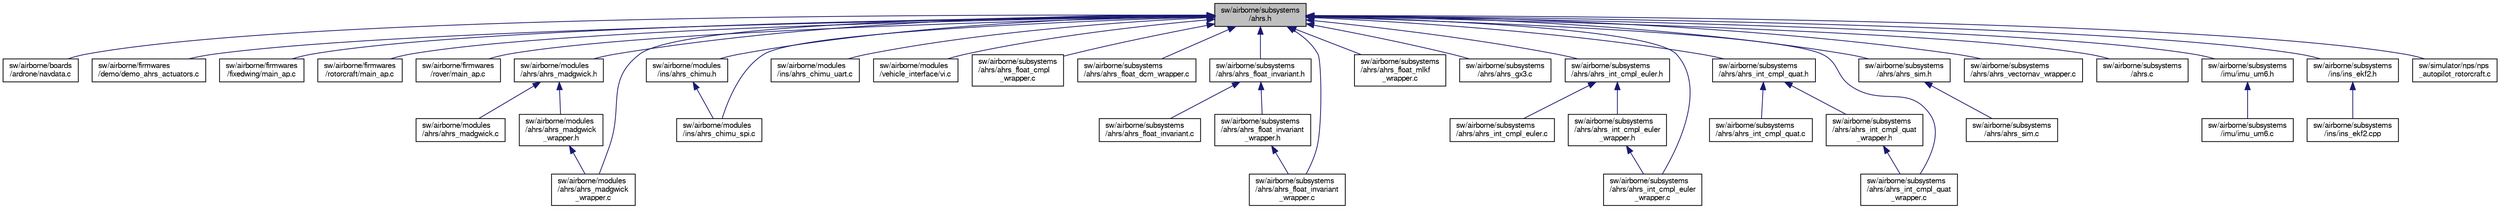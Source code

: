 digraph "sw/airborne/subsystems/ahrs.h"
{
  edge [fontname="FreeSans",fontsize="10",labelfontname="FreeSans",labelfontsize="10"];
  node [fontname="FreeSans",fontsize="10",shape=record];
  Node1 [label="sw/airborne/subsystems\l/ahrs.h",height=0.2,width=0.4,color="black", fillcolor="grey75", style="filled", fontcolor="black"];
  Node1 -> Node2 [dir="back",color="midnightblue",fontsize="10",style="solid",fontname="FreeSans"];
  Node2 [label="sw/airborne/boards\l/ardrone/navdata.c",height=0.2,width=0.4,color="black", fillcolor="white", style="filled",URL="$navdata_8c.html",tooltip="ARDrone2 navdata aquisition driver. "];
  Node1 -> Node3 [dir="back",color="midnightblue",fontsize="10",style="solid",fontname="FreeSans"];
  Node3 [label="sw/airborne/firmwares\l/demo/demo_ahrs_actuators.c",height=0.2,width=0.4,color="black", fillcolor="white", style="filled",URL="$demo__ahrs__actuators_8c.html",tooltip="Demo prog with ahrs and simple roll/pitch commands to actuators. "];
  Node1 -> Node4 [dir="back",color="midnightblue",fontsize="10",style="solid",fontname="FreeSans"];
  Node4 [label="sw/airborne/firmwares\l/fixedwing/main_ap.c",height=0.2,width=0.4,color="black", fillcolor="white", style="filled",URL="$fixedwing_2main__ap_8c.html",tooltip="AP ( AutoPilot ) tasks. "];
  Node1 -> Node5 [dir="back",color="midnightblue",fontsize="10",style="solid",fontname="FreeSans"];
  Node5 [label="sw/airborne/firmwares\l/rotorcraft/main_ap.c",height=0.2,width=0.4,color="black", fillcolor="white", style="filled",URL="$rotorcraft_2main__ap_8c.html",tooltip="Rotorcraft main loop. "];
  Node1 -> Node6 [dir="back",color="midnightblue",fontsize="10",style="solid",fontname="FreeSans"];
  Node6 [label="sw/airborne/firmwares\l/rover/main_ap.c",height=0.2,width=0.4,color="black", fillcolor="white", style="filled",URL="$rover_2main__ap_8c.html",tooltip="Rover main loop. "];
  Node1 -> Node7 [dir="back",color="midnightblue",fontsize="10",style="solid",fontname="FreeSans"];
  Node7 [label="sw/airborne/modules\l/ahrs/ahrs_madgwick.h",height=0.2,width=0.4,color="black", fillcolor="white", style="filled",URL="$ahrs__madgwick_8h.html",tooltip="AHRS using Madgwick implementation. "];
  Node7 -> Node8 [dir="back",color="midnightblue",fontsize="10",style="solid",fontname="FreeSans"];
  Node8 [label="sw/airborne/modules\l/ahrs/ahrs_madgwick.c",height=0.2,width=0.4,color="black", fillcolor="white", style="filled",URL="$ahrs__madgwick_8c.html"];
  Node7 -> Node9 [dir="back",color="midnightblue",fontsize="10",style="solid",fontname="FreeSans"];
  Node9 [label="sw/airborne/modules\l/ahrs/ahrs_madgwick\l_wrapper.h",height=0.2,width=0.4,color="black", fillcolor="white", style="filled",URL="$ahrs__madgwick__wrapper_8h.html",tooltip="Paparazzi specific wrapper to run Madgwick ahrs filter. "];
  Node9 -> Node10 [dir="back",color="midnightblue",fontsize="10",style="solid",fontname="FreeSans"];
  Node10 [label="sw/airborne/modules\l/ahrs/ahrs_madgwick\l_wrapper.c",height=0.2,width=0.4,color="black", fillcolor="white", style="filled",URL="$ahrs__madgwick__wrapper_8c.html",tooltip="Paparazzi specific wrapper to run Madgwick ahrs filter. "];
  Node1 -> Node10 [dir="back",color="midnightblue",fontsize="10",style="solid",fontname="FreeSans"];
  Node1 -> Node11 [dir="back",color="midnightblue",fontsize="10",style="solid",fontname="FreeSans"];
  Node11 [label="sw/airborne/modules\l/ins/ahrs_chimu.h",height=0.2,width=0.4,color="black", fillcolor="white", style="filled",URL="$ahrs__chimu_8h.html"];
  Node11 -> Node12 [dir="back",color="midnightblue",fontsize="10",style="solid",fontname="FreeSans"];
  Node12 [label="sw/airborne/modules\l/ins/ahrs_chimu_spi.c",height=0.2,width=0.4,color="black", fillcolor="white", style="filled",URL="$ahrs__chimu__spi_8c.html"];
  Node1 -> Node12 [dir="back",color="midnightblue",fontsize="10",style="solid",fontname="FreeSans"];
  Node1 -> Node13 [dir="back",color="midnightblue",fontsize="10",style="solid",fontname="FreeSans"];
  Node13 [label="sw/airborne/modules\l/ins/ahrs_chimu_uart.c",height=0.2,width=0.4,color="black", fillcolor="white", style="filled",URL="$ahrs__chimu__uart_8c.html"];
  Node1 -> Node14 [dir="back",color="midnightblue",fontsize="10",style="solid",fontname="FreeSans"];
  Node14 [label="sw/airborne/modules\l/vehicle_interface/vi.c",height=0.2,width=0.4,color="black", fillcolor="white", style="filled",URL="$vi_8c.html"];
  Node1 -> Node15 [dir="back",color="midnightblue",fontsize="10",style="solid",fontname="FreeSans"];
  Node15 [label="sw/airborne/subsystems\l/ahrs/ahrs_float_cmpl\l_wrapper.c",height=0.2,width=0.4,color="black", fillcolor="white", style="filled",URL="$ahrs__float__cmpl__wrapper_8c.html",tooltip="Paparazzi specific wrapper to run floating point complementary filter. "];
  Node1 -> Node16 [dir="back",color="midnightblue",fontsize="10",style="solid",fontname="FreeSans"];
  Node16 [label="sw/airborne/subsystems\l/ahrs/ahrs_float_dcm_wrapper.c",height=0.2,width=0.4,color="black", fillcolor="white", style="filled",URL="$ahrs__float__dcm__wrapper_8c.html",tooltip="Paparazzi specific wrapper to run floating point complementary filter. "];
  Node1 -> Node17 [dir="back",color="midnightblue",fontsize="10",style="solid",fontname="FreeSans"];
  Node17 [label="sw/airborne/subsystems\l/ahrs/ahrs_float_invariant.h",height=0.2,width=0.4,color="black", fillcolor="white", style="filled",URL="$ahrs__float__invariant_8h.html",tooltip="AHRS using invariant filter. "];
  Node17 -> Node18 [dir="back",color="midnightblue",fontsize="10",style="solid",fontname="FreeSans"];
  Node18 [label="sw/airborne/subsystems\l/ahrs/ahrs_float_invariant.c",height=0.2,width=0.4,color="black", fillcolor="white", style="filled",URL="$ahrs__float__invariant_8c.html"];
  Node17 -> Node19 [dir="back",color="midnightblue",fontsize="10",style="solid",fontname="FreeSans"];
  Node19 [label="sw/airborne/subsystems\l/ahrs/ahrs_float_invariant\l_wrapper.h",height=0.2,width=0.4,color="black", fillcolor="white", style="filled",URL="$ahrs__float__invariant__wrapper_8h.html",tooltip="Paparazzi specific wrapper to run INVARIANT ahrs filter. "];
  Node19 -> Node20 [dir="back",color="midnightblue",fontsize="10",style="solid",fontname="FreeSans"];
  Node20 [label="sw/airborne/subsystems\l/ahrs/ahrs_float_invariant\l_wrapper.c",height=0.2,width=0.4,color="black", fillcolor="white", style="filled",URL="$ahrs__float__invariant__wrapper_8c.html",tooltip="Paparazzi specific wrapper to run INVARIANT ahrs filter. "];
  Node1 -> Node20 [dir="back",color="midnightblue",fontsize="10",style="solid",fontname="FreeSans"];
  Node1 -> Node21 [dir="back",color="midnightblue",fontsize="10",style="solid",fontname="FreeSans"];
  Node21 [label="sw/airborne/subsystems\l/ahrs/ahrs_float_mlkf\l_wrapper.c",height=0.2,width=0.4,color="black", fillcolor="white", style="filled",URL="$ahrs__float__mlkf__wrapper_8c.html",tooltip="Paparazzi specific wrapper to run MLKF filter. "];
  Node1 -> Node22 [dir="back",color="midnightblue",fontsize="10",style="solid",fontname="FreeSans"];
  Node22 [label="sw/airborne/subsystems\l/ahrs/ahrs_gx3.c",height=0.2,width=0.4,color="black", fillcolor="white", style="filled",URL="$ahrs__gx3_8c.html",tooltip="Driver for Microstrain GX3 IMU/AHRS subsystem. "];
  Node1 -> Node23 [dir="back",color="midnightblue",fontsize="10",style="solid",fontname="FreeSans"];
  Node23 [label="sw/airborne/subsystems\l/ahrs/ahrs_int_cmpl_euler.h",height=0.2,width=0.4,color="black", fillcolor="white", style="filled",URL="$ahrs__int__cmpl__euler_8h.html",tooltip="Complementary filter in euler representation (fixed-point). "];
  Node23 -> Node24 [dir="back",color="midnightblue",fontsize="10",style="solid",fontname="FreeSans"];
  Node24 [label="sw/airborne/subsystems\l/ahrs/ahrs_int_cmpl_euler.c",height=0.2,width=0.4,color="black", fillcolor="white", style="filled",URL="$ahrs__int__cmpl__euler_8c.html",tooltip="Complementary filter in euler representation (fixed-point). "];
  Node23 -> Node25 [dir="back",color="midnightblue",fontsize="10",style="solid",fontname="FreeSans"];
  Node25 [label="sw/airborne/subsystems\l/ahrs/ahrs_int_cmpl_euler\l_wrapper.h",height=0.2,width=0.4,color="black", fillcolor="white", style="filled",URL="$ahrs__int__cmpl__euler__wrapper_8h.html",tooltip="Paparazzi specific wrapper to run floating point DCM filter. "];
  Node25 -> Node26 [dir="back",color="midnightblue",fontsize="10",style="solid",fontname="FreeSans"];
  Node26 [label="sw/airborne/subsystems\l/ahrs/ahrs_int_cmpl_euler\l_wrapper.c",height=0.2,width=0.4,color="black", fillcolor="white", style="filled",URL="$ahrs__int__cmpl__euler__wrapper_8c.html",tooltip="Paparazzi specific wrapper to run floating point complementary filter. "];
  Node1 -> Node26 [dir="back",color="midnightblue",fontsize="10",style="solid",fontname="FreeSans"];
  Node1 -> Node27 [dir="back",color="midnightblue",fontsize="10",style="solid",fontname="FreeSans"];
  Node27 [label="sw/airborne/subsystems\l/ahrs/ahrs_int_cmpl_quat.h",height=0.2,width=0.4,color="black", fillcolor="white", style="filled",URL="$ahrs__int__cmpl__quat_8h.html",tooltip="Quaternion complementary filter (fixed-point). "];
  Node27 -> Node28 [dir="back",color="midnightblue",fontsize="10",style="solid",fontname="FreeSans"];
  Node28 [label="sw/airborne/subsystems\l/ahrs/ahrs_int_cmpl_quat.c",height=0.2,width=0.4,color="black", fillcolor="white", style="filled",URL="$ahrs__int__cmpl__quat_8c.html",tooltip="Quaternion complementary filter (fixed-point). "];
  Node27 -> Node29 [dir="back",color="midnightblue",fontsize="10",style="solid",fontname="FreeSans"];
  Node29 [label="sw/airborne/subsystems\l/ahrs/ahrs_int_cmpl_quat\l_wrapper.h",height=0.2,width=0.4,color="black", fillcolor="white", style="filled",URL="$ahrs__int__cmpl__quat__wrapper_8h.html",tooltip="Paparazzi specific wrapper to run floating point complementary filter. "];
  Node29 -> Node30 [dir="back",color="midnightblue",fontsize="10",style="solid",fontname="FreeSans"];
  Node30 [label="sw/airborne/subsystems\l/ahrs/ahrs_int_cmpl_quat\l_wrapper.c",height=0.2,width=0.4,color="black", fillcolor="white", style="filled",URL="$ahrs__int__cmpl__quat__wrapper_8c.html",tooltip="Paparazzi specific wrapper to run floating point complementary filter. "];
  Node1 -> Node30 [dir="back",color="midnightblue",fontsize="10",style="solid",fontname="FreeSans"];
  Node1 -> Node31 [dir="back",color="midnightblue",fontsize="10",style="solid",fontname="FreeSans"];
  Node31 [label="sw/airborne/subsystems\l/ahrs/ahrs_sim.h",height=0.2,width=0.4,color="black", fillcolor="white", style="filled",URL="$ahrs__sim_8h.html",tooltip="Interface to set the AHRS from the simple OCaml simulator. "];
  Node31 -> Node32 [dir="back",color="midnightblue",fontsize="10",style="solid",fontname="FreeSans"];
  Node32 [label="sw/airborne/subsystems\l/ahrs/ahrs_sim.c",height=0.2,width=0.4,color="black", fillcolor="white", style="filled",URL="$ahrs__sim_8c.html",tooltip="Dummy plug to set the AHRS from the simple OCaml simulator. "];
  Node1 -> Node33 [dir="back",color="midnightblue",fontsize="10",style="solid",fontname="FreeSans"];
  Node33 [label="sw/airborne/subsystems\l/ahrs/ahrs_vectornav_wrapper.c",height=0.2,width=0.4,color="black", fillcolor="white", style="filled",URL="$ahrs__vectornav__wrapper_8c.html",tooltip="Vectornav VN-200 as AHRS. "];
  Node1 -> Node34 [dir="back",color="midnightblue",fontsize="10",style="solid",fontname="FreeSans"];
  Node34 [label="sw/airborne/subsystems\l/ahrs.c",height=0.2,width=0.4,color="black", fillcolor="white", style="filled",URL="$ahrs_8c.html",tooltip="Dispatcher to register actual AHRS implementations. "];
  Node1 -> Node35 [dir="back",color="midnightblue",fontsize="10",style="solid",fontname="FreeSans"];
  Node35 [label="sw/airborne/subsystems\l/imu/imu_um6.h",height=0.2,width=0.4,color="black", fillcolor="white", style="filled",URL="$imu__um6_8h.html",tooltip="Driver for CH Robotics UM6 IMU/AHRS subsystem. "];
  Node35 -> Node36 [dir="back",color="midnightblue",fontsize="10",style="solid",fontname="FreeSans"];
  Node36 [label="sw/airborne/subsystems\l/imu/imu_um6.c",height=0.2,width=0.4,color="black", fillcolor="white", style="filled",URL="$imu__um6_8c.html",tooltip="Driver for CH Robotics UM6 IMU/AHRS subsystem. "];
  Node1 -> Node37 [dir="back",color="midnightblue",fontsize="10",style="solid",fontname="FreeSans"];
  Node37 [label="sw/airborne/subsystems\l/ins/ins_ekf2.h",height=0.2,width=0.4,color="black", fillcolor="white", style="filled",URL="$ins__ekf2_8h.html",tooltip="INS based in the EKF2 of PX4. "];
  Node37 -> Node38 [dir="back",color="midnightblue",fontsize="10",style="solid",fontname="FreeSans"];
  Node38 [label="sw/airborne/subsystems\l/ins/ins_ekf2.cpp",height=0.2,width=0.4,color="black", fillcolor="white", style="filled",URL="$ins__ekf2_8cpp.html",tooltip="INS based in the EKF2 of PX4. "];
  Node1 -> Node39 [dir="back",color="midnightblue",fontsize="10",style="solid",fontname="FreeSans"];
  Node39 [label="sw/simulator/nps/nps\l_autopilot_rotorcraft.c",height=0.2,width=0.4,color="black", fillcolor="white", style="filled",URL="$nps__autopilot__rotorcraft_8c.html"];
}
